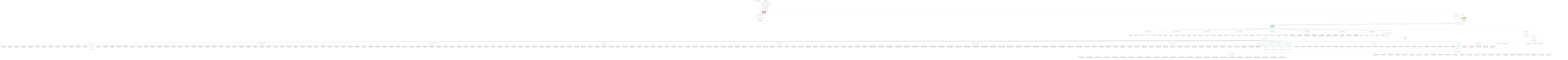 graph TD
    classDef path fill:#eee,stroke:#000
    classDef plan fill:#fff,stroke-width:3px
    classDef itemplan fill:#fff,stroke-width:6px
    classDef sideeffectplan fill:#f00,stroke-width:6px

    %% subgraph fields
    P1{{"~"}}:::path
    P2[/">people"\]:::path
    P3>">people[]"]:::path
    P2 -.- P3
    P4([">pe…e[]>username"]):::path
    %% P3 -.-> P4
    P5[/">pe…e[]>items"\]:::path
    P6>">pe…e[]>items[]"]:::path
    P5 -.- P6
    P7{{">pe…e[]>items[]>parent"}}:::path
    P8([">pe…e[]>items[]>parent>id"]):::path
    %% P7 -.-> P8
    P9([">pe…e[]>items[]>parent>type"]):::path
    %% P7 -.-> P9
    P10([">pe…e[]>items[]>parent>type2"]):::path
    %% P7 -.-> P10
    P11{{">pe…e[]>items[]>parent>author"}}:::path
    P12([">pe…e[]>items[]>parent>author>username"]):::path
    %% P11 -.-> P12
    %% P7 -.-> P11
    P13([">pe…e[]>items[]>parent>position"]):::path
    %% P7 -.-> P13
    P14([">pe…e[]>items[]>parent>createdAt"]):::path
    %% P7 -.-> P14
    P15([">pe…e[]>items[]>parent>updatedAt"]):::path
    %% P7 -.-> P15
    P16([">pe…e[]>items[]>parent>isExplicitlyArchived"]):::path
    %% P7 -.-> P16
    P17([">pe…e[]>items[]>parent>archivedAt"]):::path
    %% P7 -.-> P17
    P18([">pe…e[]>items[]>parent>id"]):::path
    %% P7 -.-> P18
    P19([">pe…e[]>items[]>parent>type"]):::path
    %% P7 -.-> P19
    P20([">pe…e[]>items[]>parent>type2"]):::path
    %% P7 -.-> P20
    P21{{">pe…e[]>items[]>parent>author"}}:::path
    P22([">pe…e[]>items[]>parent>author>username"]):::path
    %% P21 -.-> P22
    %% P7 -.-> P21
    P23([">pe…e[]>items[]>parent>position"]):::path
    %% P7 -.-> P23
    P24([">pe…e[]>items[]>parent>createdAt"]):::path
    %% P7 -.-> P24
    P25([">pe…e[]>items[]>parent>updatedAt"]):::path
    %% P7 -.-> P25
    P26([">pe…e[]>items[]>parent>isExplicitlyArchived"]):::path
    %% P7 -.-> P26
    P27([">pe…e[]>items[]>parent>archivedAt"]):::path
    %% P7 -.-> P27
    P28([">pe…e[]>items[]>parent>id"]):::path
    %% P7 -.-> P28
    P29([">pe…e[]>items[]>parent>type"]):::path
    %% P7 -.-> P29
    P30([">pe…e[]>items[]>parent>type2"]):::path
    %% P7 -.-> P30
    P31{{">pe…e[]>items[]>parent>author"}}:::path
    P32([">pe…e[]>items[]>parent>author>username"]):::path
    %% P31 -.-> P32
    %% P7 -.-> P31
    P33([">pe…e[]>items[]>parent>position"]):::path
    %% P7 -.-> P33
    P34([">pe…e[]>items[]>parent>createdAt"]):::path
    %% P7 -.-> P34
    P35([">pe…e[]>items[]>parent>updatedAt"]):::path
    %% P7 -.-> P35
    P36([">pe…e[]>items[]>parent>isExplicitlyArchived"]):::path
    %% P7 -.-> P36
    P37([">pe…e[]>items[]>parent>archivedAt"]):::path
    %% P7 -.-> P37
    P38([">pe…e[]>items[]>parent>id"]):::path
    %% P7 -.-> P38
    P39([">pe…e[]>items[]>parent>type"]):::path
    %% P7 -.-> P39
    P40([">pe…e[]>items[]>parent>type2"]):::path
    %% P7 -.-> P40
    P41{{">pe…e[]>items[]>parent>author"}}:::path
    P42([">pe…e[]>items[]>parent>author>username"]):::path
    %% P41 -.-> P42
    %% P7 -.-> P41
    P43([">pe…e[]>items[]>parent>position"]):::path
    %% P7 -.-> P43
    P44([">pe…e[]>items[]>parent>createdAt"]):::path
    %% P7 -.-> P44
    P45([">pe…e[]>items[]>parent>updatedAt"]):::path
    %% P7 -.-> P45
    P46([">pe…e[]>items[]>parent>isExplicitlyArchived"]):::path
    %% P7 -.-> P46
    P47([">pe…e[]>items[]>parent>archivedAt"]):::path
    %% P7 -.-> P47
    P48([">pe…e[]>items[]>parent>id"]):::path
    %% P7 -.-> P48
    P49([">pe…e[]>items[]>parent>type"]):::path
    %% P7 -.-> P49
    P50([">pe…e[]>items[]>parent>type2"]):::path
    %% P7 -.-> P50
    P51{{">pe…e[]>items[]>parent>author"}}:::path
    P52([">pe…e[]>items[]>parent>author>username"]):::path
    %% P51 -.-> P52
    %% P7 -.-> P51
    P53([">pe…e[]>items[]>parent>position"]):::path
    %% P7 -.-> P53
    P54([">pe…e[]>items[]>parent>createdAt"]):::path
    %% P7 -.-> P54
    P55([">pe…e[]>items[]>parent>updatedAt"]):::path
    %% P7 -.-> P55
    P56([">pe…e[]>items[]>parent>isExplicitlyArchived"]):::path
    %% P7 -.-> P56
    P57([">pe…e[]>items[]>parent>archivedAt"]):::path
    %% P7 -.-> P57
    %% P6 -.-> P7
    P58([">pe…e[]>items[]>id"]):::path
    %% P6 -.-> P58
    P59([">pe…e[]>items[]>type"]):::path
    %% P6 -.-> P59
    P60([">pe…e[]>items[]>type2"]):::path
    %% P6 -.-> P60
    P61{{">pe…e[]>items[]>author"}}:::path
    P62([">pe…e[]>items[]>author>username"]):::path
    %% P61 -.-> P62
    %% P6 -.-> P61
    P63([">pe…e[]>items[]>position"]):::path
    %% P6 -.-> P63
    P64([">pe…e[]>items[]>createdAt"]):::path
    %% P6 -.-> P64
    P65([">pe…e[]>items[]>updatedAt"]):::path
    %% P6 -.-> P65
    P66([">pe…e[]>items[]>isExplicitlyArchived"]):::path
    %% P6 -.-> P66
    P67([">pe…e[]>items[]>archivedAt"]):::path
    %% P6 -.-> P67
    P68{{">pe…e[]>items[]>parent"}}:::path
    P69([">pe…e[]>items[]>parent>id"]):::path
    %% P68 -.-> P69
    P70([">pe…e[]>items[]>parent>type"]):::path
    %% P68 -.-> P70
    P71([">pe…e[]>items[]>parent>type2"]):::path
    %% P68 -.-> P71
    P72{{">pe…e[]>items[]>parent>author"}}:::path
    P73([">pe…e[]>items[]>parent>author>username"]):::path
    %% P72 -.-> P73
    %% P68 -.-> P72
    P74([">pe…e[]>items[]>parent>position"]):::path
    %% P68 -.-> P74
    P75([">pe…e[]>items[]>parent>createdAt"]):::path
    %% P68 -.-> P75
    P76([">pe…e[]>items[]>parent>updatedAt"]):::path
    %% P68 -.-> P76
    P77([">pe…e[]>items[]>parent>isExplicitlyArchived"]):::path
    %% P68 -.-> P77
    P78([">pe…e[]>items[]>parent>archivedAt"]):::path
    %% P68 -.-> P78
    P79([">pe…e[]>items[]>parent>id"]):::path
    %% P68 -.-> P79
    P80([">pe…e[]>items[]>parent>type"]):::path
    %% P68 -.-> P80
    P81([">pe…e[]>items[]>parent>type2"]):::path
    %% P68 -.-> P81
    P82{{">pe…e[]>items[]>parent>author"}}:::path
    P83([">pe…e[]>items[]>parent>author>username"]):::path
    %% P82 -.-> P83
    %% P68 -.-> P82
    P84([">pe…e[]>items[]>parent>position"]):::path
    %% P68 -.-> P84
    P85([">pe…e[]>items[]>parent>createdAt"]):::path
    %% P68 -.-> P85
    P86([">pe…e[]>items[]>parent>updatedAt"]):::path
    %% P68 -.-> P86
    P87([">pe…e[]>items[]>parent>isExplicitlyArchived"]):::path
    %% P68 -.-> P87
    P88([">pe…e[]>items[]>parent>archivedAt"]):::path
    %% P68 -.-> P88
    P89([">pe…e[]>items[]>parent>id"]):::path
    %% P68 -.-> P89
    P90([">pe…e[]>items[]>parent>type"]):::path
    %% P68 -.-> P90
    P91([">pe…e[]>items[]>parent>type2"]):::path
    %% P68 -.-> P91
    P92{{">pe…e[]>items[]>parent>author"}}:::path
    P93([">pe…e[]>items[]>parent>author>username"]):::path
    %% P92 -.-> P93
    %% P68 -.-> P92
    P94([">pe…e[]>items[]>parent>position"]):::path
    %% P68 -.-> P94
    P95([">pe…e[]>items[]>parent>createdAt"]):::path
    %% P68 -.-> P95
    P96([">pe…e[]>items[]>parent>updatedAt"]):::path
    %% P68 -.-> P96
    P97([">pe…e[]>items[]>parent>isExplicitlyArchived"]):::path
    %% P68 -.-> P97
    P98([">pe…e[]>items[]>parent>archivedAt"]):::path
    %% P68 -.-> P98
    P99([">pe…e[]>items[]>parent>id"]):::path
    %% P68 -.-> P99
    P100([">pe…e[]>items[]>parent>type"]):::path
    %% P68 -.-> P100
    P101([">pe…e[]>items[]>parent>type2"]):::path
    %% P68 -.-> P101
    P102{{">pe…e[]>items[]>parent>author"}}:::path
    P103([">pe…e[]>items[]>parent>author>username"]):::path
    %% P102 -.-> P103
    %% P68 -.-> P102
    P104([">pe…e[]>items[]>parent>position"]):::path
    %% P68 -.-> P104
    P105([">pe…e[]>items[]>parent>createdAt"]):::path
    %% P68 -.-> P105
    P106([">pe…e[]>items[]>parent>updatedAt"]):::path
    %% P68 -.-> P106
    P107([">pe…e[]>items[]>parent>isExplicitlyArchived"]):::path
    %% P68 -.-> P107
    P108([">pe…e[]>items[]>parent>archivedAt"]):::path
    %% P68 -.-> P108
    P109([">pe…e[]>items[]>parent>id"]):::path
    %% P68 -.-> P109
    P110([">pe…e[]>items[]>parent>type"]):::path
    %% P68 -.-> P110
    P111([">pe…e[]>items[]>parent>type2"]):::path
    %% P68 -.-> P111
    P112{{">pe…e[]>items[]>parent>author"}}:::path
    P113([">pe…e[]>items[]>parent>author>username"]):::path
    %% P112 -.-> P113
    %% P68 -.-> P112
    P114([">pe…e[]>items[]>parent>position"]):::path
    %% P68 -.-> P114
    P115([">pe…e[]>items[]>parent>createdAt"]):::path
    %% P68 -.-> P115
    P116([">pe…e[]>items[]>parent>updatedAt"]):::path
    %% P68 -.-> P116
    P117([">pe…e[]>items[]>parent>isExplicitlyArchived"]):::path
    %% P68 -.-> P117
    P118([">pe…e[]>items[]>parent>archivedAt"]):::path
    %% P68 -.-> P118
    %% P6 -.-> P68
    P119([">pe…e[]>items[]>id"]):::path
    %% P6 -.-> P119
    P120([">pe…e[]>items[]>type"]):::path
    %% P6 -.-> P120
    P121([">pe…e[]>items[]>type2"]):::path
    %% P6 -.-> P121
    P122{{">pe…e[]>items[]>author"}}:::path
    P123([">pe…e[]>items[]>author>username"]):::path
    %% P122 -.-> P123
    %% P6 -.-> P122
    P124([">pe…e[]>items[]>position"]):::path
    %% P6 -.-> P124
    P125([">pe…e[]>items[]>createdAt"]):::path
    %% P6 -.-> P125
    P126([">pe…e[]>items[]>updatedAt"]):::path
    %% P6 -.-> P126
    P127([">pe…e[]>items[]>isExplicitlyArchived"]):::path
    %% P6 -.-> P127
    P128([">pe…e[]>items[]>archivedAt"]):::path
    %% P6 -.-> P128
    P129{{">pe…e[]>items[]>parent"}}:::path
    P130([">pe…e[]>items[]>parent>id"]):::path
    %% P129 -.-> P130
    P131([">pe…e[]>items[]>parent>type"]):::path
    %% P129 -.-> P131
    P132([">pe…e[]>items[]>parent>type2"]):::path
    %% P129 -.-> P132
    P133{{">pe…e[]>items[]>parent>author"}}:::path
    P134([">pe…e[]>items[]>parent>author>username"]):::path
    %% P133 -.-> P134
    %% P129 -.-> P133
    P135([">pe…e[]>items[]>parent>position"]):::path
    %% P129 -.-> P135
    P136([">pe…e[]>items[]>parent>createdAt"]):::path
    %% P129 -.-> P136
    P137([">pe…e[]>items[]>parent>updatedAt"]):::path
    %% P129 -.-> P137
    P138([">pe…e[]>items[]>parent>isExplicitlyArchived"]):::path
    %% P129 -.-> P138
    P139([">pe…e[]>items[]>parent>archivedAt"]):::path
    %% P129 -.-> P139
    P140([">pe…e[]>items[]>parent>id"]):::path
    %% P129 -.-> P140
    P141([">pe…e[]>items[]>parent>type"]):::path
    %% P129 -.-> P141
    P142([">pe…e[]>items[]>parent>type2"]):::path
    %% P129 -.-> P142
    P143{{">pe…e[]>items[]>parent>author"}}:::path
    P144([">pe…e[]>items[]>parent>author>username"]):::path
    %% P143 -.-> P144
    %% P129 -.-> P143
    P145([">pe…e[]>items[]>parent>position"]):::path
    %% P129 -.-> P145
    P146([">pe…e[]>items[]>parent>createdAt"]):::path
    %% P129 -.-> P146
    P147([">pe…e[]>items[]>parent>updatedAt"]):::path
    %% P129 -.-> P147
    P148([">pe…e[]>items[]>parent>isExplicitlyArchived"]):::path
    %% P129 -.-> P148
    P149([">pe…e[]>items[]>parent>archivedAt"]):::path
    %% P129 -.-> P149
    P150([">pe…e[]>items[]>parent>id"]):::path
    %% P129 -.-> P150
    P151([">pe…e[]>items[]>parent>type"]):::path
    %% P129 -.-> P151
    P152([">pe…e[]>items[]>parent>type2"]):::path
    %% P129 -.-> P152
    P153{{">pe…e[]>items[]>parent>author"}}:::path
    P154([">pe…e[]>items[]>parent>author>username"]):::path
    %% P153 -.-> P154
    %% P129 -.-> P153
    P155([">pe…e[]>items[]>parent>position"]):::path
    %% P129 -.-> P155
    P156([">pe…e[]>items[]>parent>createdAt"]):::path
    %% P129 -.-> P156
    P157([">pe…e[]>items[]>parent>updatedAt"]):::path
    %% P129 -.-> P157
    P158([">pe…e[]>items[]>parent>isExplicitlyArchived"]):::path
    %% P129 -.-> P158
    P159([">pe…e[]>items[]>parent>archivedAt"]):::path
    %% P129 -.-> P159
    P160([">pe…e[]>items[]>parent>id"]):::path
    %% P129 -.-> P160
    P161([">pe…e[]>items[]>parent>type"]):::path
    %% P129 -.-> P161
    P162([">pe…e[]>items[]>parent>type2"]):::path
    %% P129 -.-> P162
    P163{{">pe…e[]>items[]>parent>author"}}:::path
    P164([">pe…e[]>items[]>parent>author>username"]):::path
    %% P163 -.-> P164
    %% P129 -.-> P163
    P165([">pe…e[]>items[]>parent>position"]):::path
    %% P129 -.-> P165
    P166([">pe…e[]>items[]>parent>createdAt"]):::path
    %% P129 -.-> P166
    P167([">pe…e[]>items[]>parent>updatedAt"]):::path
    %% P129 -.-> P167
    P168([">pe…e[]>items[]>parent>isExplicitlyArchived"]):::path
    %% P129 -.-> P168
    P169([">pe…e[]>items[]>parent>archivedAt"]):::path
    %% P129 -.-> P169
    P170([">pe…e[]>items[]>parent>id"]):::path
    %% P129 -.-> P170
    P171([">pe…e[]>items[]>parent>type"]):::path
    %% P129 -.-> P171
    P172([">pe…e[]>items[]>parent>type2"]):::path
    %% P129 -.-> P172
    P173{{">pe…e[]>items[]>parent>author"}}:::path
    P174([">pe…e[]>items[]>parent>author>username"]):::path
    %% P173 -.-> P174
    %% P129 -.-> P173
    P175([">pe…e[]>items[]>parent>position"]):::path
    %% P129 -.-> P175
    P176([">pe…e[]>items[]>parent>createdAt"]):::path
    %% P129 -.-> P176
    P177([">pe…e[]>items[]>parent>updatedAt"]):::path
    %% P129 -.-> P177
    P178([">pe…e[]>items[]>parent>isExplicitlyArchived"]):::path
    %% P129 -.-> P178
    P179([">pe…e[]>items[]>parent>archivedAt"]):::path
    %% P129 -.-> P179
    %% P6 -.-> P129
    P180([">pe…e[]>items[]>id"]):::path
    %% P6 -.-> P180
    P181([">pe…e[]>items[]>type"]):::path
    %% P6 -.-> P181
    P182([">pe…e[]>items[]>type2"]):::path
    %% P6 -.-> P182
    P183{{">pe…e[]>items[]>author"}}:::path
    P184([">pe…e[]>items[]>author>username"]):::path
    %% P183 -.-> P184
    %% P6 -.-> P183
    P185([">pe…e[]>items[]>position"]):::path
    %% P6 -.-> P185
    P186([">pe…e[]>items[]>createdAt"]):::path
    %% P6 -.-> P186
    P187([">pe…e[]>items[]>updatedAt"]):::path
    %% P6 -.-> P187
    P188([">pe…e[]>items[]>isExplicitlyArchived"]):::path
    %% P6 -.-> P188
    P189([">pe…e[]>items[]>archivedAt"]):::path
    %% P6 -.-> P189
    P190{{">pe…e[]>items[]>parent"}}:::path
    P191([">pe…e[]>items[]>parent>id"]):::path
    %% P190 -.-> P191
    P192([">pe…e[]>items[]>parent>type"]):::path
    %% P190 -.-> P192
    P193([">pe…e[]>items[]>parent>type2"]):::path
    %% P190 -.-> P193
    P194{{">pe…e[]>items[]>parent>author"}}:::path
    P195([">pe…e[]>items[]>parent>author>username"]):::path
    %% P194 -.-> P195
    %% P190 -.-> P194
    P196([">pe…e[]>items[]>parent>position"]):::path
    %% P190 -.-> P196
    P197([">pe…e[]>items[]>parent>createdAt"]):::path
    %% P190 -.-> P197
    P198([">pe…e[]>items[]>parent>updatedAt"]):::path
    %% P190 -.-> P198
    P199([">pe…e[]>items[]>parent>isExplicitlyArchived"]):::path
    %% P190 -.-> P199
    P200([">pe…e[]>items[]>parent>archivedAt"]):::path
    %% P190 -.-> P200
    P201([">pe…e[]>items[]>parent>id"]):::path
    %% P190 -.-> P201
    P202([">pe…e[]>items[]>parent>type"]):::path
    %% P190 -.-> P202
    P203([">pe…e[]>items[]>parent>type2"]):::path
    %% P190 -.-> P203
    P204{{">pe…e[]>items[]>parent>author"}}:::path
    P205([">pe…e[]>items[]>parent>author>username"]):::path
    %% P204 -.-> P205
    %% P190 -.-> P204
    P206([">pe…e[]>items[]>parent>position"]):::path
    %% P190 -.-> P206
    P207([">pe…e[]>items[]>parent>createdAt"]):::path
    %% P190 -.-> P207
    P208([">pe…e[]>items[]>parent>updatedAt"]):::path
    %% P190 -.-> P208
    P209([">pe…e[]>items[]>parent>isExplicitlyArchived"]):::path
    %% P190 -.-> P209
    P210([">pe…e[]>items[]>parent>archivedAt"]):::path
    %% P190 -.-> P210
    P211([">pe…e[]>items[]>parent>id"]):::path
    %% P190 -.-> P211
    P212([">pe…e[]>items[]>parent>type"]):::path
    %% P190 -.-> P212
    P213([">pe…e[]>items[]>parent>type2"]):::path
    %% P190 -.-> P213
    P214{{">pe…e[]>items[]>parent>author"}}:::path
    P215([">pe…e[]>items[]>parent>author>username"]):::path
    %% P214 -.-> P215
    %% P190 -.-> P214
    P216([">pe…e[]>items[]>parent>position"]):::path
    %% P190 -.-> P216
    P217([">pe…e[]>items[]>parent>createdAt"]):::path
    %% P190 -.-> P217
    P218([">pe…e[]>items[]>parent>updatedAt"]):::path
    %% P190 -.-> P218
    P219([">pe…e[]>items[]>parent>isExplicitlyArchived"]):::path
    %% P190 -.-> P219
    P220([">pe…e[]>items[]>parent>archivedAt"]):::path
    %% P190 -.-> P220
    P221([">pe…e[]>items[]>parent>id"]):::path
    %% P190 -.-> P221
    P222([">pe…e[]>items[]>parent>type"]):::path
    %% P190 -.-> P222
    P223([">pe…e[]>items[]>parent>type2"]):::path
    %% P190 -.-> P223
    P224{{">pe…e[]>items[]>parent>author"}}:::path
    P225([">pe…e[]>items[]>parent>author>username"]):::path
    %% P224 -.-> P225
    %% P190 -.-> P224
    P226([">pe…e[]>items[]>parent>position"]):::path
    %% P190 -.-> P226
    P227([">pe…e[]>items[]>parent>createdAt"]):::path
    %% P190 -.-> P227
    P228([">pe…e[]>items[]>parent>updatedAt"]):::path
    %% P190 -.-> P228
    P229([">pe…e[]>items[]>parent>isExplicitlyArchived"]):::path
    %% P190 -.-> P229
    P230([">pe…e[]>items[]>parent>archivedAt"]):::path
    %% P190 -.-> P230
    P231([">pe…e[]>items[]>parent>id"]):::path
    %% P190 -.-> P231
    P232([">pe…e[]>items[]>parent>type"]):::path
    %% P190 -.-> P232
    P233([">pe…e[]>items[]>parent>type2"]):::path
    %% P190 -.-> P233
    P234{{">pe…e[]>items[]>parent>author"}}:::path
    P235([">pe…e[]>items[]>parent>author>username"]):::path
    %% P234 -.-> P235
    %% P190 -.-> P234
    P236([">pe…e[]>items[]>parent>position"]):::path
    %% P190 -.-> P236
    P237([">pe…e[]>items[]>parent>createdAt"]):::path
    %% P190 -.-> P237
    P238([">pe…e[]>items[]>parent>updatedAt"]):::path
    %% P190 -.-> P238
    P239([">pe…e[]>items[]>parent>isExplicitlyArchived"]):::path
    %% P190 -.-> P239
    P240([">pe…e[]>items[]>parent>archivedAt"]):::path
    %% P190 -.-> P240
    %% P6 -.-> P190
    P241([">pe…e[]>items[]>id"]):::path
    %% P6 -.-> P241
    P242([">pe…e[]>items[]>type"]):::path
    %% P6 -.-> P242
    P243([">pe…e[]>items[]>type2"]):::path
    %% P6 -.-> P243
    P244{{">pe…e[]>items[]>author"}}:::path
    P245([">pe…e[]>items[]>author>username"]):::path
    %% P244 -.-> P245
    %% P6 -.-> P244
    P246([">pe…e[]>items[]>position"]):::path
    %% P6 -.-> P246
    P247([">pe…e[]>items[]>createdAt"]):::path
    %% P6 -.-> P247
    P248([">pe…e[]>items[]>updatedAt"]):::path
    %% P6 -.-> P248
    P249([">pe…e[]>items[]>isExplicitlyArchived"]):::path
    %% P6 -.-> P249
    P250([">pe…e[]>items[]>archivedAt"]):::path
    %% P6 -.-> P250
    P251{{">pe…e[]>items[]>parent"}}:::path
    P252([">pe…e[]>items[]>parent>id"]):::path
    %% P251 -.-> P252
    P253([">pe…e[]>items[]>parent>type"]):::path
    %% P251 -.-> P253
    P254([">pe…e[]>items[]>parent>type2"]):::path
    %% P251 -.-> P254
    P255{{">pe…e[]>items[]>parent>author"}}:::path
    P256([">pe…e[]>items[]>parent>author>username"]):::path
    %% P255 -.-> P256
    %% P251 -.-> P255
    P257([">pe…e[]>items[]>parent>position"]):::path
    %% P251 -.-> P257
    P258([">pe…e[]>items[]>parent>createdAt"]):::path
    %% P251 -.-> P258
    P259([">pe…e[]>items[]>parent>updatedAt"]):::path
    %% P251 -.-> P259
    P260([">pe…e[]>items[]>parent>isExplicitlyArchived"]):::path
    %% P251 -.-> P260
    P261([">pe…e[]>items[]>parent>archivedAt"]):::path
    %% P251 -.-> P261
    P262([">pe…e[]>items[]>parent>id"]):::path
    %% P251 -.-> P262
    P263([">pe…e[]>items[]>parent>type"]):::path
    %% P251 -.-> P263
    P264([">pe…e[]>items[]>parent>type2"]):::path
    %% P251 -.-> P264
    P265{{">pe…e[]>items[]>parent>author"}}:::path
    P266([">pe…e[]>items[]>parent>author>username"]):::path
    %% P265 -.-> P266
    %% P251 -.-> P265
    P267([">pe…e[]>items[]>parent>position"]):::path
    %% P251 -.-> P267
    P268([">pe…e[]>items[]>parent>createdAt"]):::path
    %% P251 -.-> P268
    P269([">pe…e[]>items[]>parent>updatedAt"]):::path
    %% P251 -.-> P269
    P270([">pe…e[]>items[]>parent>isExplicitlyArchived"]):::path
    %% P251 -.-> P270
    P271([">pe…e[]>items[]>parent>archivedAt"]):::path
    %% P251 -.-> P271
    P272([">pe…e[]>items[]>parent>id"]):::path
    %% P251 -.-> P272
    P273([">pe…e[]>items[]>parent>type"]):::path
    %% P251 -.-> P273
    P274([">pe…e[]>items[]>parent>type2"]):::path
    %% P251 -.-> P274
    P275{{">pe…e[]>items[]>parent>author"}}:::path
    P276([">pe…e[]>items[]>parent>author>username"]):::path
    %% P275 -.-> P276
    %% P251 -.-> P275
    P277([">pe…e[]>items[]>parent>position"]):::path
    %% P251 -.-> P277
    P278([">pe…e[]>items[]>parent>createdAt"]):::path
    %% P251 -.-> P278
    P279([">pe…e[]>items[]>parent>updatedAt"]):::path
    %% P251 -.-> P279
    P280([">pe…e[]>items[]>parent>isExplicitlyArchived"]):::path
    %% P251 -.-> P280
    P281([">pe…e[]>items[]>parent>archivedAt"]):::path
    %% P251 -.-> P281
    P282([">pe…e[]>items[]>parent>id"]):::path
    %% P251 -.-> P282
    P283([">pe…e[]>items[]>parent>type"]):::path
    %% P251 -.-> P283
    P284([">pe…e[]>items[]>parent>type2"]):::path
    %% P251 -.-> P284
    P285{{">pe…e[]>items[]>parent>author"}}:::path
    P286([">pe…e[]>items[]>parent>author>username"]):::path
    %% P285 -.-> P286
    %% P251 -.-> P285
    P287([">pe…e[]>items[]>parent>position"]):::path
    %% P251 -.-> P287
    P288([">pe…e[]>items[]>parent>createdAt"]):::path
    %% P251 -.-> P288
    P289([">pe…e[]>items[]>parent>updatedAt"]):::path
    %% P251 -.-> P289
    P290([">pe…e[]>items[]>parent>isExplicitlyArchived"]):::path
    %% P251 -.-> P290
    P291([">pe…e[]>items[]>parent>archivedAt"]):::path
    %% P251 -.-> P291
    P292([">pe…e[]>items[]>parent>id"]):::path
    %% P251 -.-> P292
    P293([">pe…e[]>items[]>parent>type"]):::path
    %% P251 -.-> P293
    P294([">pe…e[]>items[]>parent>type2"]):::path
    %% P251 -.-> P294
    P295{{">pe…e[]>items[]>parent>author"}}:::path
    P296([">pe…e[]>items[]>parent>author>username"]):::path
    %% P295 -.-> P296
    %% P251 -.-> P295
    P297([">pe…e[]>items[]>parent>position"]):::path
    %% P251 -.-> P297
    P298([">pe…e[]>items[]>parent>createdAt"]):::path
    %% P251 -.-> P298
    P299([">pe…e[]>items[]>parent>updatedAt"]):::path
    %% P251 -.-> P299
    P300([">pe…e[]>items[]>parent>isExplicitlyArchived"]):::path
    %% P251 -.-> P300
    P301([">pe…e[]>items[]>parent>archivedAt"]):::path
    %% P251 -.-> P301
    %% P6 -.-> P251
    P302([">pe…e[]>items[]>id"]):::path
    %% P6 -.-> P302
    P303([">pe…e[]>items[]>type"]):::path
    %% P6 -.-> P303
    P304([">pe…e[]>items[]>type2"]):::path
    %% P6 -.-> P304
    P305{{">pe…e[]>items[]>author"}}:::path
    P306([">pe…e[]>items[]>author>username"]):::path
    %% P305 -.-> P306
    %% P6 -.-> P305
    P307([">pe…e[]>items[]>position"]):::path
    %% P6 -.-> P307
    P308([">pe…e[]>items[]>createdAt"]):::path
    %% P6 -.-> P308
    P309([">pe…e[]>items[]>updatedAt"]):::path
    %% P6 -.-> P309
    P310([">pe…e[]>items[]>isExplicitlyArchived"]):::path
    %% P6 -.-> P310
    P311([">pe…e[]>items[]>archivedAt"]):::path
    %% P6 -.-> P311
    %% P3 -.-> P5
    %% P1 -.-> P2
    %% end

    %% define plans
    __Value_3["__Value[_3∈0]<br /><context>"]:::plan
    __Value_5["__Value[_5∈0]<br /><rootValue>"]:::plan
    PgSelect_7["PgSelect[_7∈0]<br /><people>"]:::plan
    __Item_11>"__Item[_11∈1]<br /><_7>"]:::itemplan
    PgSelectSingle_12["PgSelectSingle[_12∈1]<br /><people>"]:::plan
    PgClassExpression_13["PgClassExpression[_13∈1]<br /><__people__.#quot;username#quot;>"]:::plan
    __ListTransform_19["__ListTransform[_19∈1]<br /><each:_15>"]:::plan
    __Item_20>"__Item[_20∈2]<br /><_767>"]:::itemplan
    PgSelectSingle_21["PgSelectSingle[_21∈2]<br /><relational_items>"]:::plan
    __Item_22>"__Item[_22∈3]<br /><_19>"]:::itemplan
    PgSelectSingle_23["PgSelectSingle[_23∈3]<br /><relational_items>"]:::plan
    PgClassExpression_24["PgClassExpression[_24∈3]<br /><__relation...s__.#quot;type#quot;>"]:::plan
    PgPolymorphic_25["PgPolymorphic[_25∈3]"]:::plan
    First_38["First[_38∈3]"]:::plan
    PgSelectSingle_39["PgSelectSingle[_39∈3]<br /><relational_items>"]:::plan
    PgClassExpression_40["PgClassExpression[_40∈3]<br /><__relation...s__.#quot;type#quot;>"]:::plan
    PgPolymorphic_41["PgPolymorphic[_41∈3]"]:::plan
    PgClassExpression_51["PgClassExpression[_51∈3]<br /><__relation...__.#quot;type2#quot;>"]:::plan
    First_57["First[_57∈3]"]:::plan
    PgSelectSingle_58["PgSelectSingle[_58∈3]<br /><people>"]:::plan
    PgClassExpression_59["PgClassExpression[_59∈3]<br /><__people__.#quot;username#quot;>"]:::plan
    PgClassExpression_60["PgClassExpression[_60∈3]<br /><__relation...#quot;position#quot;>"]:::plan
    PgClassExpression_61["PgClassExpression[_61∈3]<br /><__relation...reated_at#quot;>"]:::plan
    PgClassExpression_62["PgClassExpression[_62∈3]<br /><__relation...pdated_at#quot;>"]:::plan
    PgClassExpression_63["PgClassExpression[_63∈3]<br /><__relation..._archived#quot;>"]:::plan
    PgClassExpression_64["PgClassExpression[_64∈3]<br /><__relation...chived_at#quot;>"]:::plan
    PgClassExpression_159["PgClassExpression[_159∈3]<br /><__relation...__.#quot;type2#quot;>"]:::plan
    First_165["First[_165∈3]"]:::plan
    PgSelectSingle_166["PgSelectSingle[_166∈3]<br /><people>"]:::plan
    PgClassExpression_167["PgClassExpression[_167∈3]<br /><__people__.#quot;username#quot;>"]:::plan
    PgClassExpression_168["PgClassExpression[_168∈3]<br /><__relation...#quot;position#quot;>"]:::plan
    PgClassExpression_169["PgClassExpression[_169∈3]<br /><__relation...reated_at#quot;>"]:::plan
    PgClassExpression_170["PgClassExpression[_170∈3]<br /><__relation...pdated_at#quot;>"]:::plan
    PgClassExpression_171["PgClassExpression[_171∈3]<br /><__relation..._archived#quot;>"]:::plan
    PgClassExpression_172["PgClassExpression[_172∈3]<br /><__relation...chived_at#quot;>"]:::plan
    PgClassExpression_187["PgClassExpression[_187∈3]<br /><__relation...s__.#quot;type#quot;>"]:::plan
    PgPolymorphic_188["PgPolymorphic[_188∈3]"]:::plan
    PgClassExpression_334["PgClassExpression[_334∈3]<br /><__relation...s__.#quot;type#quot;>"]:::plan
    PgPolymorphic_335["PgPolymorphic[_335∈3]"]:::plan
    PgClassExpression_481["PgClassExpression[_481∈3]<br /><__relation...s__.#quot;type#quot;>"]:::plan
    PgPolymorphic_482["PgPolymorphic[_482∈3]"]:::plan
    PgClassExpression_614["PgClassExpression[_614∈3]<br /><__relation...ems__.#quot;id#quot;>"]:::plan
    PgClassExpression_628["PgClassExpression[_628∈3]<br /><__relation...s__.#quot;type#quot;>"]:::plan
    PgPolymorphic_629["PgPolymorphic[_629∈3]"]:::plan
    PgClassExpression_722["PgClassExpression[_722∈3]<br /><__relation...ems__.#quot;id#quot;>"]:::plan
    Access_750["Access[_750∈0]<br /><_3.pgSettings>"]:::plan
    Access_751["Access[_751∈0]<br /><_3.withPgClient>"]:::plan
    Object_752["Object[_752∈0]<br /><{pgSettings,withPgClient}>"]:::plan
    Map_761["Map[_761∈3]<br /><_39:{#quot;0#quot;:3}>"]:::plan
    List_762["List[_762∈3]<br /><_761>"]:::plan
    Map_763["Map[_763∈3]<br /><_23:{#quot;0#quot;:2,#quot;1#quot;:3,#quot;2#quot;:4,#quot;3#quot;:5,#quot;4#quot;:6,#quot;5#quot;:7,#quot;6#quot;:8,#quot;7#quot;:9,#quot;8#quot;:10}>"]:::plan
    List_764["List[_764∈3]<br /><_763>"]:::plan
    Map_765["Map[_765∈3]<br /><_23:{#quot;0#quot;:12}>"]:::plan
    List_766["List[_766∈3]<br /><_765>"]:::plan
    Access_767["Access[_767∈1]<br /><_11.1>"]:::plan

    %% plan dependencies
    Object_752 --> PgSelect_7
    PgSelect_7 ==> __Item_11
    __Item_11 --> PgSelectSingle_12
    PgSelectSingle_12 --> PgClassExpression_13
    Access_767 --> __ListTransform_19
    PgSelectSingle_21 -.-> __ListTransform_19
    Access_767 -.-> __Item_20
    __Item_20 --> PgSelectSingle_21
    __ListTransform_19 ==> __Item_22
    __Item_22 --> PgSelectSingle_23
    PgSelectSingle_23 --> PgClassExpression_24
    PgSelectSingle_23 --> PgPolymorphic_25
    PgClassExpression_24 --> PgPolymorphic_25
    List_764 --> First_38
    First_38 --> PgSelectSingle_39
    PgSelectSingle_39 --> PgClassExpression_40
    PgSelectSingle_39 --> PgPolymorphic_41
    PgClassExpression_40 --> PgPolymorphic_41
    PgSelectSingle_39 --> PgClassExpression_51
    List_762 --> First_57
    First_57 --> PgSelectSingle_58
    PgSelectSingle_58 --> PgClassExpression_59
    PgSelectSingle_39 --> PgClassExpression_60
    PgSelectSingle_39 --> PgClassExpression_61
    PgSelectSingle_39 --> PgClassExpression_62
    PgSelectSingle_39 --> PgClassExpression_63
    PgSelectSingle_39 --> PgClassExpression_64
    PgSelectSingle_23 --> PgClassExpression_159
    List_766 --> First_165
    First_165 --> PgSelectSingle_166
    PgSelectSingle_166 --> PgClassExpression_167
    PgSelectSingle_23 --> PgClassExpression_168
    PgSelectSingle_23 --> PgClassExpression_169
    PgSelectSingle_23 --> PgClassExpression_170
    PgSelectSingle_23 --> PgClassExpression_171
    PgSelectSingle_23 --> PgClassExpression_172
    PgSelectSingle_39 --> PgClassExpression_187
    PgSelectSingle_39 --> PgPolymorphic_188
    PgClassExpression_187 --> PgPolymorphic_188
    PgSelectSingle_39 --> PgClassExpression_334
    PgSelectSingle_39 --> PgPolymorphic_335
    PgClassExpression_334 --> PgPolymorphic_335
    PgSelectSingle_39 --> PgClassExpression_481
    PgSelectSingle_39 --> PgPolymorphic_482
    PgClassExpression_481 --> PgPolymorphic_482
    PgSelectSingle_23 --> PgClassExpression_614
    PgSelectSingle_39 --> PgClassExpression_628
    PgSelectSingle_39 --> PgPolymorphic_629
    PgClassExpression_628 --> PgPolymorphic_629
    PgSelectSingle_39 --> PgClassExpression_722
    __Value_3 --> Access_750
    __Value_3 --> Access_751
    Access_750 --> Object_752
    Access_751 --> Object_752
    PgSelectSingle_39 --> Map_761
    Map_761 --> List_762
    PgSelectSingle_23 --> Map_763
    Map_763 --> List_764
    PgSelectSingle_23 --> Map_765
    Map_765 --> List_766
    __Item_11 --> Access_767

    %% plan-to-path relationships
    __Value_5 -.-> P1
    PgSelect_7 -.-> P2
    PgSelectSingle_12 -.-> P3
    PgClassExpression_13 -.-> P4
    __ListTransform_19 -.-> P5
    PgPolymorphic_25 -.-> P6
    PgPolymorphic_41 -.-> P7
    PgClassExpression_722 -.-> P8
    PgClassExpression_40 -.-> P9
    PgClassExpression_51 -.-> P10
    PgSelectSingle_58 -.-> P11
    PgClassExpression_59 -.-> P12
    PgClassExpression_60 -.-> P13
    PgClassExpression_61 -.-> P14
    PgClassExpression_62 -.-> P15
    PgClassExpression_63 -.-> P16
    PgClassExpression_64 -.-> P17
    PgClassExpression_722 -.-> P18
    PgClassExpression_40 -.-> P19
    PgClassExpression_51 -.-> P20
    PgSelectSingle_58 -.-> P21
    PgClassExpression_59 -.-> P22
    PgClassExpression_60 -.-> P23
    PgClassExpression_61 -.-> P24
    PgClassExpression_62 -.-> P25
    PgClassExpression_63 -.-> P26
    PgClassExpression_64 -.-> P27
    PgClassExpression_722 -.-> P28
    PgClassExpression_40 -.-> P29
    PgClassExpression_51 -.-> P30
    PgSelectSingle_58 -.-> P31
    PgClassExpression_59 -.-> P32
    PgClassExpression_60 -.-> P33
    PgClassExpression_61 -.-> P34
    PgClassExpression_62 -.-> P35
    PgClassExpression_63 -.-> P36
    PgClassExpression_64 -.-> P37
    PgClassExpression_722 -.-> P38
    PgClassExpression_40 -.-> P39
    PgClassExpression_51 -.-> P40
    PgSelectSingle_58 -.-> P41
    PgClassExpression_59 -.-> P42
    PgClassExpression_60 -.-> P43
    PgClassExpression_61 -.-> P44
    PgClassExpression_62 -.-> P45
    PgClassExpression_63 -.-> P46
    PgClassExpression_64 -.-> P47
    PgClassExpression_722 -.-> P48
    PgClassExpression_40 -.-> P49
    PgClassExpression_51 -.-> P50
    PgSelectSingle_58 -.-> P51
    PgClassExpression_59 -.-> P52
    PgClassExpression_60 -.-> P53
    PgClassExpression_61 -.-> P54
    PgClassExpression_62 -.-> P55
    PgClassExpression_63 -.-> P56
    PgClassExpression_64 -.-> P57
    PgClassExpression_614 -.-> P58
    PgClassExpression_24 -.-> P59
    PgClassExpression_159 -.-> P60
    PgSelectSingle_166 -.-> P61
    PgClassExpression_167 -.-> P62
    PgClassExpression_168 -.-> P63
    PgClassExpression_169 -.-> P64
    PgClassExpression_170 -.-> P65
    PgClassExpression_171 -.-> P66
    PgClassExpression_172 -.-> P67
    PgPolymorphic_188 -.-> P68
    PgClassExpression_722 -.-> P69
    PgClassExpression_40 -.-> P70
    PgClassExpression_51 -.-> P71
    PgSelectSingle_58 -.-> P72
    PgClassExpression_59 -.-> P73
    PgClassExpression_60 -.-> P74
    PgClassExpression_61 -.-> P75
    PgClassExpression_62 -.-> P76
    PgClassExpression_63 -.-> P77
    PgClassExpression_64 -.-> P78
    PgClassExpression_722 -.-> P79
    PgClassExpression_40 -.-> P80
    PgClassExpression_51 -.-> P81
    PgSelectSingle_58 -.-> P82
    PgClassExpression_59 -.-> P83
    PgClassExpression_60 -.-> P84
    PgClassExpression_61 -.-> P85
    PgClassExpression_62 -.-> P86
    PgClassExpression_63 -.-> P87
    PgClassExpression_64 -.-> P88
    PgClassExpression_722 -.-> P89
    PgClassExpression_40 -.-> P90
    PgClassExpression_51 -.-> P91
    PgSelectSingle_58 -.-> P92
    PgClassExpression_59 -.-> P93
    PgClassExpression_60 -.-> P94
    PgClassExpression_61 -.-> P95
    PgClassExpression_62 -.-> P96
    PgClassExpression_63 -.-> P97
    PgClassExpression_64 -.-> P98
    PgClassExpression_722 -.-> P99
    PgClassExpression_40 -.-> P100
    PgClassExpression_51 -.-> P101
    PgSelectSingle_58 -.-> P102
    PgClassExpression_59 -.-> P103
    PgClassExpression_60 -.-> P104
    PgClassExpression_61 -.-> P105
    PgClassExpression_62 -.-> P106
    PgClassExpression_63 -.-> P107
    PgClassExpression_64 -.-> P108
    PgClassExpression_722 -.-> P109
    PgClassExpression_40 -.-> P110
    PgClassExpression_51 -.-> P111
    PgSelectSingle_58 -.-> P112
    PgClassExpression_59 -.-> P113
    PgClassExpression_60 -.-> P114
    PgClassExpression_61 -.-> P115
    PgClassExpression_62 -.-> P116
    PgClassExpression_63 -.-> P117
    PgClassExpression_64 -.-> P118
    PgClassExpression_614 -.-> P119
    PgClassExpression_24 -.-> P120
    PgClassExpression_159 -.-> P121
    PgSelectSingle_166 -.-> P122
    PgClassExpression_167 -.-> P123
    PgClassExpression_168 -.-> P124
    PgClassExpression_169 -.-> P125
    PgClassExpression_170 -.-> P126
    PgClassExpression_171 -.-> P127
    PgClassExpression_172 -.-> P128
    PgPolymorphic_335 -.-> P129
    PgClassExpression_722 -.-> P130
    PgClassExpression_40 -.-> P131
    PgClassExpression_51 -.-> P132
    PgSelectSingle_58 -.-> P133
    PgClassExpression_59 -.-> P134
    PgClassExpression_60 -.-> P135
    PgClassExpression_61 -.-> P136
    PgClassExpression_62 -.-> P137
    PgClassExpression_63 -.-> P138
    PgClassExpression_64 -.-> P139
    PgClassExpression_722 -.-> P140
    PgClassExpression_40 -.-> P141
    PgClassExpression_51 -.-> P142
    PgSelectSingle_58 -.-> P143
    PgClassExpression_59 -.-> P144
    PgClassExpression_60 -.-> P145
    PgClassExpression_61 -.-> P146
    PgClassExpression_62 -.-> P147
    PgClassExpression_63 -.-> P148
    PgClassExpression_64 -.-> P149
    PgClassExpression_722 -.-> P150
    PgClassExpression_40 -.-> P151
    PgClassExpression_51 -.-> P152
    PgSelectSingle_58 -.-> P153
    PgClassExpression_59 -.-> P154
    PgClassExpression_60 -.-> P155
    PgClassExpression_61 -.-> P156
    PgClassExpression_62 -.-> P157
    PgClassExpression_63 -.-> P158
    PgClassExpression_64 -.-> P159
    PgClassExpression_722 -.-> P160
    PgClassExpression_40 -.-> P161
    PgClassExpression_51 -.-> P162
    PgSelectSingle_58 -.-> P163
    PgClassExpression_59 -.-> P164
    PgClassExpression_60 -.-> P165
    PgClassExpression_61 -.-> P166
    PgClassExpression_62 -.-> P167
    PgClassExpression_63 -.-> P168
    PgClassExpression_64 -.-> P169
    PgClassExpression_722 -.-> P170
    PgClassExpression_40 -.-> P171
    PgClassExpression_51 -.-> P172
    PgSelectSingle_58 -.-> P173
    PgClassExpression_59 -.-> P174
    PgClassExpression_60 -.-> P175
    PgClassExpression_61 -.-> P176
    PgClassExpression_62 -.-> P177
    PgClassExpression_63 -.-> P178
    PgClassExpression_64 -.-> P179
    PgClassExpression_614 -.-> P180
    PgClassExpression_24 -.-> P181
    PgClassExpression_159 -.-> P182
    PgSelectSingle_166 -.-> P183
    PgClassExpression_167 -.-> P184
    PgClassExpression_168 -.-> P185
    PgClassExpression_169 -.-> P186
    PgClassExpression_170 -.-> P187
    PgClassExpression_171 -.-> P188
    PgClassExpression_172 -.-> P189
    PgPolymorphic_482 -.-> P190
    PgClassExpression_722 -.-> P191
    PgClassExpression_40 -.-> P192
    PgClassExpression_51 -.-> P193
    PgSelectSingle_58 -.-> P194
    PgClassExpression_59 -.-> P195
    PgClassExpression_60 -.-> P196
    PgClassExpression_61 -.-> P197
    PgClassExpression_62 -.-> P198
    PgClassExpression_63 -.-> P199
    PgClassExpression_64 -.-> P200
    PgClassExpression_722 -.-> P201
    PgClassExpression_40 -.-> P202
    PgClassExpression_51 -.-> P203
    PgSelectSingle_58 -.-> P204
    PgClassExpression_59 -.-> P205
    PgClassExpression_60 -.-> P206
    PgClassExpression_61 -.-> P207
    PgClassExpression_62 -.-> P208
    PgClassExpression_63 -.-> P209
    PgClassExpression_64 -.-> P210
    PgClassExpression_722 -.-> P211
    PgClassExpression_40 -.-> P212
    PgClassExpression_51 -.-> P213
    PgSelectSingle_58 -.-> P214
    PgClassExpression_59 -.-> P215
    PgClassExpression_60 -.-> P216
    PgClassExpression_61 -.-> P217
    PgClassExpression_62 -.-> P218
    PgClassExpression_63 -.-> P219
    PgClassExpression_64 -.-> P220
    PgClassExpression_722 -.-> P221
    PgClassExpression_40 -.-> P222
    PgClassExpression_51 -.-> P223
    PgSelectSingle_58 -.-> P224
    PgClassExpression_59 -.-> P225
    PgClassExpression_60 -.-> P226
    PgClassExpression_61 -.-> P227
    PgClassExpression_62 -.-> P228
    PgClassExpression_63 -.-> P229
    PgClassExpression_64 -.-> P230
    PgClassExpression_722 -.-> P231
    PgClassExpression_40 -.-> P232
    PgClassExpression_51 -.-> P233
    PgSelectSingle_58 -.-> P234
    PgClassExpression_59 -.-> P235
    PgClassExpression_60 -.-> P236
    PgClassExpression_61 -.-> P237
    PgClassExpression_62 -.-> P238
    PgClassExpression_63 -.-> P239
    PgClassExpression_64 -.-> P240
    PgClassExpression_614 -.-> P241
    PgClassExpression_24 -.-> P242
    PgClassExpression_159 -.-> P243
    PgSelectSingle_166 -.-> P244
    PgClassExpression_167 -.-> P245
    PgClassExpression_168 -.-> P246
    PgClassExpression_169 -.-> P247
    PgClassExpression_170 -.-> P248
    PgClassExpression_171 -.-> P249
    PgClassExpression_172 -.-> P250
    PgPolymorphic_629 -.-> P251
    PgClassExpression_722 -.-> P252
    PgClassExpression_40 -.-> P253
    PgClassExpression_51 -.-> P254
    PgSelectSingle_58 -.-> P255
    PgClassExpression_59 -.-> P256
    PgClassExpression_60 -.-> P257
    PgClassExpression_61 -.-> P258
    PgClassExpression_62 -.-> P259
    PgClassExpression_63 -.-> P260
    PgClassExpression_64 -.-> P261
    PgClassExpression_722 -.-> P262
    PgClassExpression_40 -.-> P263
    PgClassExpression_51 -.-> P264
    PgSelectSingle_58 -.-> P265
    PgClassExpression_59 -.-> P266
    PgClassExpression_60 -.-> P267
    PgClassExpression_61 -.-> P268
    PgClassExpression_62 -.-> P269
    PgClassExpression_63 -.-> P270
    PgClassExpression_64 -.-> P271
    PgClassExpression_722 -.-> P272
    PgClassExpression_40 -.-> P273
    PgClassExpression_51 -.-> P274
    PgSelectSingle_58 -.-> P275
    PgClassExpression_59 -.-> P276
    PgClassExpression_60 -.-> P277
    PgClassExpression_61 -.-> P278
    PgClassExpression_62 -.-> P279
    PgClassExpression_63 -.-> P280
    PgClassExpression_64 -.-> P281
    PgClassExpression_722 -.-> P282
    PgClassExpression_40 -.-> P283
    PgClassExpression_51 -.-> P284
    PgSelectSingle_58 -.-> P285
    PgClassExpression_59 -.-> P286
    PgClassExpression_60 -.-> P287
    PgClassExpression_61 -.-> P288
    PgClassExpression_62 -.-> P289
    PgClassExpression_63 -.-> P290
    PgClassExpression_64 -.-> P291
    PgClassExpression_722 -.-> P292
    PgClassExpression_40 -.-> P293
    PgClassExpression_51 -.-> P294
    PgSelectSingle_58 -.-> P295
    PgClassExpression_59 -.-> P296
    PgClassExpression_60 -.-> P297
    PgClassExpression_61 -.-> P298
    PgClassExpression_62 -.-> P299
    PgClassExpression_63 -.-> P300
    PgClassExpression_64 -.-> P301
    PgClassExpression_614 -.-> P302
    PgClassExpression_24 -.-> P303
    PgClassExpression_159 -.-> P304
    PgSelectSingle_166 -.-> P305
    PgClassExpression_167 -.-> P306
    PgClassExpression_168 -.-> P307
    PgClassExpression_169 -.-> P308
    PgClassExpression_170 -.-> P309
    PgClassExpression_171 -.-> P310
    PgClassExpression_172 -.-> P311

    %% allocate buckets
    classDef bucket0 stroke:#696969
    class __Value_3,__Value_5,PgSelect_7,Access_750,Access_751,Object_752 bucket0
    classDef bucket1 stroke:#a52a2a
    class __Item_11,PgSelectSingle_12,PgClassExpression_13,__ListTransform_19,Access_767 bucket1
    classDef bucket2 stroke:#808000
    class __Item_20,PgSelectSingle_21 bucket2
    classDef bucket3 stroke:#3cb371
    class __Item_22,PgSelectSingle_23,PgClassExpression_24,PgPolymorphic_25,First_38,PgSelectSingle_39,PgClassExpression_40,PgPolymorphic_41,PgClassExpression_51,First_57,PgSelectSingle_58,PgClassExpression_59,PgClassExpression_60,PgClassExpression_61,PgClassExpression_62,PgClassExpression_63,PgClassExpression_64,PgClassExpression_159,First_165,PgSelectSingle_166,PgClassExpression_167,PgClassExpression_168,PgClassExpression_169,PgClassExpression_170,PgClassExpression_171,PgClassExpression_172,PgClassExpression_187,PgPolymorphic_188,PgClassExpression_334,PgPolymorphic_335,PgClassExpression_481,PgPolymorphic_482,PgClassExpression_614,PgClassExpression_628,PgPolymorphic_629,PgClassExpression_722,Map_761,List_762,Map_763,List_764,Map_765,List_766 bucket3